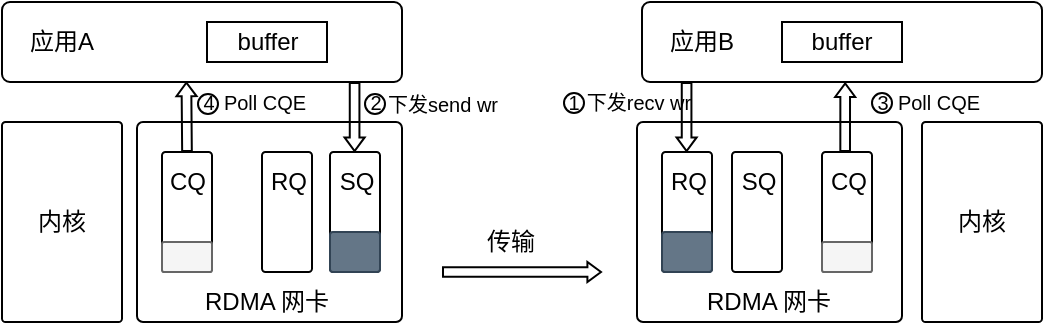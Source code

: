 <mxfile version="26.0.16">
  <diagram name="第 1 页" id="JuhjfQN6xCBDkW_7Vy1s">
    <mxGraphModel dx="743" dy="539" grid="1" gridSize="10" guides="1" tooltips="1" connect="1" arrows="1" fold="1" page="1" pageScale="1" pageWidth="827" pageHeight="1169" math="0" shadow="0">
      <root>
        <mxCell id="0" />
        <mxCell id="1" parent="0" />
        <mxCell id="mHtDWtfK3_R8wOqp-HFp-17" value="" style="rounded=1;whiteSpace=wrap;html=1;arcSize=3;" parent="1" vertex="1">
          <mxGeometry x="227.5" y="140" width="132.5" height="100" as="geometry" />
        </mxCell>
        <mxCell id="mHtDWtfK3_R8wOqp-HFp-1" value="" style="rounded=1;whiteSpace=wrap;html=1;arcSize=10;" parent="1" vertex="1">
          <mxGeometry x="160" y="80" width="200" height="40" as="geometry" />
        </mxCell>
        <mxCell id="mHtDWtfK3_R8wOqp-HFp-2" value="" style="rounded=1;whiteSpace=wrap;html=1;arcSize=10;" parent="1" vertex="1">
          <mxGeometry x="480" y="80" width="200" height="40" as="geometry" />
        </mxCell>
        <mxCell id="mHtDWtfK3_R8wOqp-HFp-3" value="应用A" style="text;html=1;align=center;verticalAlign=middle;whiteSpace=wrap;rounded=0;" parent="1" vertex="1">
          <mxGeometry x="160" y="85" width="60" height="30" as="geometry" />
        </mxCell>
        <mxCell id="mHtDWtfK3_R8wOqp-HFp-4" value="应用B" style="text;html=1;align=center;verticalAlign=middle;whiteSpace=wrap;rounded=0;" parent="1" vertex="1">
          <mxGeometry x="480" y="85" width="60" height="30" as="geometry" />
        </mxCell>
        <mxCell id="mHtDWtfK3_R8wOqp-HFp-9" value="buffer" style="rounded=0;whiteSpace=wrap;html=1;" parent="1" vertex="1">
          <mxGeometry x="262.5" y="90" width="60" height="20" as="geometry" />
        </mxCell>
        <mxCell id="mHtDWtfK3_R8wOqp-HFp-10" value="buffer" style="rounded=0;whiteSpace=wrap;html=1;" parent="1" vertex="1">
          <mxGeometry x="550" y="90" width="60" height="20" as="geometry" />
        </mxCell>
        <mxCell id="mHtDWtfK3_R8wOqp-HFp-11" value="" style="rounded=1;whiteSpace=wrap;html=1;arcSize=7;" parent="1" vertex="1">
          <mxGeometry x="240" y="155" width="25" height="60" as="geometry" />
        </mxCell>
        <mxCell id="mHtDWtfK3_R8wOqp-HFp-12" value="" style="rounded=1;whiteSpace=wrap;html=1;arcSize=7;" parent="1" vertex="1">
          <mxGeometry x="290" y="155" width="25" height="60" as="geometry" />
        </mxCell>
        <mxCell id="mHtDWtfK3_R8wOqp-HFp-13" value="" style="rounded=1;whiteSpace=wrap;html=1;arcSize=7;" parent="1" vertex="1">
          <mxGeometry x="324" y="155" width="25" height="60" as="geometry" />
        </mxCell>
        <mxCell id="mHtDWtfK3_R8wOqp-HFp-15" value="内核" style="rounded=1;whiteSpace=wrap;html=1;arcSize=3;" parent="1" vertex="1">
          <mxGeometry x="160" y="140" width="60" height="100" as="geometry" />
        </mxCell>
        <mxCell id="mHtDWtfK3_R8wOqp-HFp-16" value="内核" style="rounded=1;whiteSpace=wrap;html=1;arcSize=3;" parent="1" vertex="1">
          <mxGeometry x="620" y="140" width="60" height="100" as="geometry" />
        </mxCell>
        <mxCell id="mHtDWtfK3_R8wOqp-HFp-18" value="" style="rounded=1;whiteSpace=wrap;html=1;arcSize=3;" parent="1" vertex="1">
          <mxGeometry x="477.5" y="140" width="132.5" height="100" as="geometry" />
        </mxCell>
        <mxCell id="mHtDWtfK3_R8wOqp-HFp-19" value="" style="rounded=1;whiteSpace=wrap;html=1;arcSize=7;" parent="1" vertex="1">
          <mxGeometry x="490" y="155" width="25" height="60" as="geometry" />
        </mxCell>
        <mxCell id="mHtDWtfK3_R8wOqp-HFp-20" value="" style="rounded=1;whiteSpace=wrap;html=1;arcSize=7;" parent="1" vertex="1">
          <mxGeometry x="525" y="155" width="25" height="60" as="geometry" />
        </mxCell>
        <mxCell id="mHtDWtfK3_R8wOqp-HFp-21" value="" style="rounded=1;whiteSpace=wrap;html=1;arcSize=7;" parent="1" vertex="1">
          <mxGeometry x="570" y="155" width="25" height="60" as="geometry" />
        </mxCell>
        <mxCell id="mHtDWtfK3_R8wOqp-HFp-22" value="RDMA 网卡" style="text;html=1;align=center;verticalAlign=middle;whiteSpace=wrap;rounded=0;" parent="1" vertex="1">
          <mxGeometry x="255" y="215" width="75" height="30" as="geometry" />
        </mxCell>
        <mxCell id="mHtDWtfK3_R8wOqp-HFp-23" value="RDMA 网卡" style="text;html=1;align=center;verticalAlign=middle;whiteSpace=wrap;rounded=0;" parent="1" vertex="1">
          <mxGeometry x="506.25" y="215" width="75" height="30" as="geometry" />
        </mxCell>
        <mxCell id="mHtDWtfK3_R8wOqp-HFp-24" value="" style="rounded=1;whiteSpace=wrap;html=1;arcSize=7;fillColor=#f5f5f5;fontColor=#333333;strokeColor=#666666;" parent="1" vertex="1">
          <mxGeometry x="240" y="200" width="25" height="15" as="geometry" />
        </mxCell>
        <mxCell id="mHtDWtfK3_R8wOqp-HFp-25" value="CQ" style="text;html=1;align=center;verticalAlign=middle;whiteSpace=wrap;rounded=0;" parent="1" vertex="1">
          <mxGeometry x="222.5" y="155" width="60" height="30" as="geometry" />
        </mxCell>
        <mxCell id="mHtDWtfK3_R8wOqp-HFp-26" value="RQ" style="text;html=1;align=center;verticalAlign=middle;resizable=0;points=[];autosize=1;strokeColor=none;fillColor=none;" parent="1" vertex="1">
          <mxGeometry x="282.5" y="155" width="40" height="30" as="geometry" />
        </mxCell>
        <mxCell id="mHtDWtfK3_R8wOqp-HFp-27" value="SQ" style="text;html=1;align=center;verticalAlign=middle;resizable=0;points=[];autosize=1;strokeColor=none;fillColor=none;" parent="1" vertex="1">
          <mxGeometry x="316.5" y="155" width="40" height="30" as="geometry" />
        </mxCell>
        <mxCell id="mHtDWtfK3_R8wOqp-HFp-28" value="CQ" style="text;html=1;align=center;verticalAlign=middle;resizable=0;points=[];autosize=1;strokeColor=none;fillColor=none;" parent="1" vertex="1">
          <mxGeometry x="562.5" y="155" width="40" height="30" as="geometry" />
        </mxCell>
        <mxCell id="mHtDWtfK3_R8wOqp-HFp-29" value="" style="rounded=1;whiteSpace=wrap;html=1;arcSize=7;fillColor=#f5f5f5;fontColor=#333333;strokeColor=#666666;" parent="1" vertex="1">
          <mxGeometry x="570" y="200" width="25" height="15" as="geometry" />
        </mxCell>
        <mxCell id="mHtDWtfK3_R8wOqp-HFp-30" value="RQ" style="text;html=1;align=center;verticalAlign=middle;resizable=0;points=[];autosize=1;strokeColor=none;fillColor=none;" parent="1" vertex="1">
          <mxGeometry x="482.5" y="155" width="40" height="30" as="geometry" />
        </mxCell>
        <mxCell id="mHtDWtfK3_R8wOqp-HFp-31" value="SQ" style="text;html=1;align=center;verticalAlign=middle;resizable=0;points=[];autosize=1;strokeColor=none;fillColor=none;" parent="1" vertex="1">
          <mxGeometry x="517.5" y="155" width="40" height="30" as="geometry" />
        </mxCell>
        <mxCell id="mHtDWtfK3_R8wOqp-HFp-35" value="" style="shape=flexArrow;endArrow=classic;html=1;rounded=0;endWidth=4.194;endSize=1.933;width=4.833;entryX=0.461;entryY=0.995;entryDx=0;entryDy=0;entryPerimeter=0;exitX=0.5;exitY=0;exitDx=0;exitDy=0;" parent="1" target="mHtDWtfK3_R8wOqp-HFp-1" edge="1">
          <mxGeometry width="50" height="50" relative="1" as="geometry">
            <mxPoint x="252.5" y="155" as="sourcePoint" />
            <mxPoint x="252" y="120" as="targetPoint" />
          </mxGeometry>
        </mxCell>
        <mxCell id="mHtDWtfK3_R8wOqp-HFp-36" value="" style="shape=flexArrow;endArrow=classic;html=1;rounded=0;endWidth=4.194;endSize=1.933;width=4.833;" parent="1" edge="1">
          <mxGeometry width="50" height="50" relative="1" as="geometry">
            <mxPoint x="380" y="215" as="sourcePoint" />
            <mxPoint x="460" y="215" as="targetPoint" />
          </mxGeometry>
        </mxCell>
        <mxCell id="mHtDWtfK3_R8wOqp-HFp-37" value="" style="shape=flexArrow;endArrow=classic;html=1;rounded=0;endWidth=4.194;endSize=1.933;width=4.833;" parent="1" edge="1">
          <mxGeometry width="50" height="50" relative="1" as="geometry">
            <mxPoint x="502.3" y="120" as="sourcePoint" />
            <mxPoint x="502.3" y="155" as="targetPoint" />
          </mxGeometry>
        </mxCell>
        <mxCell id="mHtDWtfK3_R8wOqp-HFp-38" value="" style="shape=flexArrow;endArrow=classic;html=1;rounded=0;endWidth=4.194;endSize=1.933;width=4.833;" parent="1" edge="1">
          <mxGeometry width="50" height="50" relative="1" as="geometry">
            <mxPoint x="336.3" y="120" as="sourcePoint" />
            <mxPoint x="336.3" y="155" as="targetPoint" />
          </mxGeometry>
        </mxCell>
        <mxCell id="mHtDWtfK3_R8wOqp-HFp-39" value="" style="rounded=1;whiteSpace=wrap;html=1;arcSize=7;fillColor=#647687;fontColor=#ffffff;strokeColor=#314354;" parent="1" vertex="1">
          <mxGeometry x="324" y="195" width="25" height="20" as="geometry" />
        </mxCell>
        <mxCell id="mHtDWtfK3_R8wOqp-HFp-40" value="" style="rounded=1;whiteSpace=wrap;html=1;arcSize=7;fillColor=#647687;fontColor=#ffffff;strokeColor=#314354;" parent="1" vertex="1">
          <mxGeometry x="490" y="195" width="25" height="20" as="geometry" />
        </mxCell>
        <mxCell id="mHtDWtfK3_R8wOqp-HFp-41" value="&lt;font style=&quot;font-size: 10px;&quot;&gt;下发recv wr&lt;/font&gt;" style="text;html=1;align=center;verticalAlign=middle;resizable=0;points=[];autosize=1;strokeColor=none;fillColor=none;" parent="1" vertex="1">
          <mxGeometry x="437.5" y="115" width="80" height="30" as="geometry" />
        </mxCell>
        <mxCell id="mHtDWtfK3_R8wOqp-HFp-42" value="传输" style="text;html=1;align=center;verticalAlign=middle;resizable=0;points=[];autosize=1;strokeColor=none;fillColor=none;" parent="1" vertex="1">
          <mxGeometry x="388.5" y="185" width="50" height="30" as="geometry" />
        </mxCell>
        <mxCell id="mHtDWtfK3_R8wOqp-HFp-43" value="" style="shape=flexArrow;endArrow=classic;html=1;rounded=0;endWidth=4.194;endSize=1.933;width=4.833;entryX=0.513;entryY=1.005;entryDx=0;entryDy=0;exitX=0.452;exitY=0.038;exitDx=0;exitDy=0;exitPerimeter=0;entryPerimeter=0;" parent="1" edge="1">
          <mxGeometry width="50" height="50" relative="1" as="geometry">
            <mxPoint x="581.58" y="155" as="sourcePoint" />
            <mxPoint x="581.6" y="120.2" as="targetPoint" />
          </mxGeometry>
        </mxCell>
        <mxCell id="mHtDWtfK3_R8wOqp-HFp-46" value="" style="ellipse;whiteSpace=wrap;html=1;aspect=fixed;" parent="1" vertex="1">
          <mxGeometry x="441" y="125.5" width="10" height="10" as="geometry" />
        </mxCell>
        <mxCell id="mHtDWtfK3_R8wOqp-HFp-48" value="&lt;font style=&quot;font-size: 10px;&quot;&gt;下发send wr&lt;/font&gt;" style="text;html=1;align=center;verticalAlign=middle;resizable=0;points=[];autosize=1;strokeColor=none;fillColor=none;" parent="1" vertex="1">
          <mxGeometry x="340" y="116" width="80" height="30" as="geometry" />
        </mxCell>
        <mxCell id="mHtDWtfK3_R8wOqp-HFp-49" value="&lt;font style=&quot;font-size: 10px;&quot;&gt;1&lt;/font&gt;" style="text;html=1;align=center;verticalAlign=middle;whiteSpace=wrap;rounded=0;" parent="1" vertex="1">
          <mxGeometry x="416" y="115" width="60" height="30" as="geometry" />
        </mxCell>
        <mxCell id="mHtDWtfK3_R8wOqp-HFp-50" value="" style="ellipse;whiteSpace=wrap;html=1;aspect=fixed;" parent="1" vertex="1">
          <mxGeometry x="341.5" y="126" width="10" height="10" as="geometry" />
        </mxCell>
        <mxCell id="mHtDWtfK3_R8wOqp-HFp-51" value="&lt;font style=&quot;font-size: 10px;&quot;&gt;2&lt;/font&gt;" style="text;html=1;align=center;verticalAlign=middle;whiteSpace=wrap;rounded=0;" parent="1" vertex="1">
          <mxGeometry x="316.5" y="114.5" width="60" height="30" as="geometry" />
        </mxCell>
        <mxCell id="mHtDWtfK3_R8wOqp-HFp-52" value="" style="ellipse;whiteSpace=wrap;html=1;aspect=fixed;" parent="1" vertex="1">
          <mxGeometry x="595" y="125.5" width="10" height="10" as="geometry" />
        </mxCell>
        <mxCell id="mHtDWtfK3_R8wOqp-HFp-53" value="" style="ellipse;whiteSpace=wrap;html=1;aspect=fixed;" parent="1" vertex="1">
          <mxGeometry x="258" y="126" width="10" height="10" as="geometry" />
        </mxCell>
        <mxCell id="mHtDWtfK3_R8wOqp-HFp-54" value="&lt;font style=&quot;font-size: 10px;&quot;&gt;Poll CQE&lt;/font&gt;" style="text;html=1;align=center;verticalAlign=middle;resizable=0;points=[];autosize=1;strokeColor=none;fillColor=none;" parent="1" vertex="1">
          <mxGeometry x="598" y="115" width="60" height="30" as="geometry" />
        </mxCell>
        <mxCell id="mHtDWtfK3_R8wOqp-HFp-55" value="&lt;font style=&quot;font-size: 10px;&quot;&gt;3&lt;/font&gt;" style="text;html=1;align=center;verticalAlign=middle;resizable=0;points=[];autosize=1;strokeColor=none;fillColor=none;" parent="1" vertex="1">
          <mxGeometry x="585" y="115" width="30" height="30" as="geometry" />
        </mxCell>
        <mxCell id="mHtDWtfK3_R8wOqp-HFp-58" value="&lt;font style=&quot;font-size: 10px;&quot;&gt;Poll CQE&lt;/font&gt;" style="text;html=1;align=center;verticalAlign=middle;resizable=0;points=[];autosize=1;strokeColor=none;fillColor=none;" parent="1" vertex="1">
          <mxGeometry x="261" y="114.5" width="60" height="30" as="geometry" />
        </mxCell>
        <mxCell id="mHtDWtfK3_R8wOqp-HFp-59" value="&lt;font style=&quot;font-size: 10px;&quot;&gt;4&lt;/font&gt;" style="text;html=1;align=center;verticalAlign=middle;resizable=0;points=[];autosize=1;strokeColor=none;fillColor=none;" parent="1" vertex="1">
          <mxGeometry x="248" y="115" width="30" height="30" as="geometry" />
        </mxCell>
      </root>
    </mxGraphModel>
  </diagram>
</mxfile>
